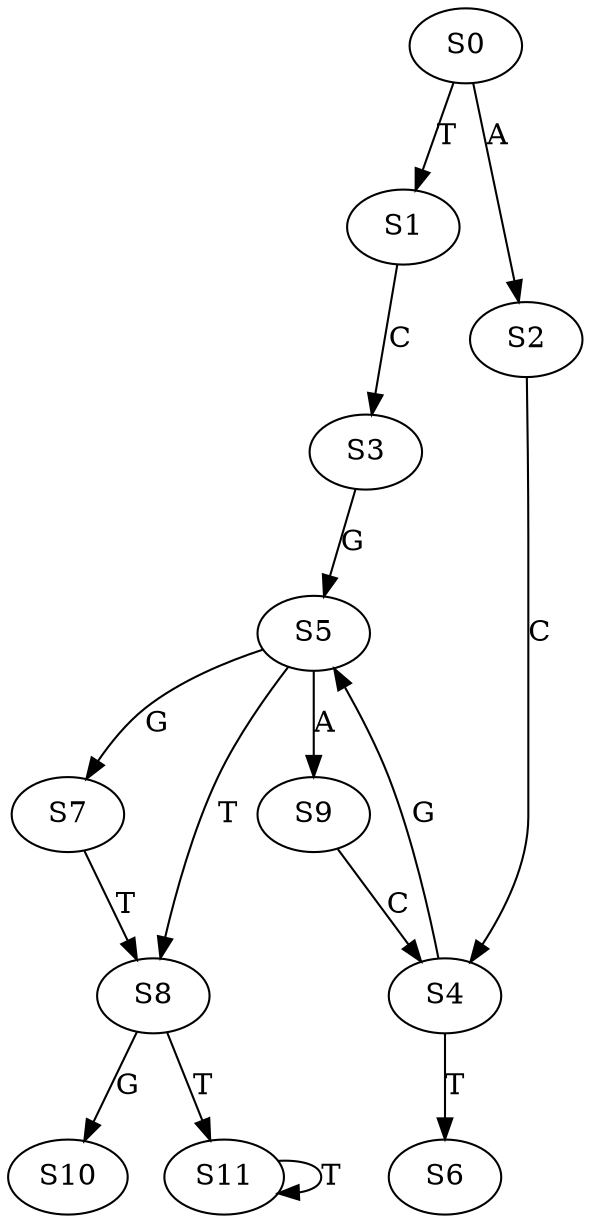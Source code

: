 strict digraph  {
	S0 -> S1 [ label = T ];
	S0 -> S2 [ label = A ];
	S1 -> S3 [ label = C ];
	S2 -> S4 [ label = C ];
	S3 -> S5 [ label = G ];
	S4 -> S6 [ label = T ];
	S4 -> S5 [ label = G ];
	S5 -> S7 [ label = G ];
	S5 -> S8 [ label = T ];
	S5 -> S9 [ label = A ];
	S7 -> S8 [ label = T ];
	S8 -> S10 [ label = G ];
	S8 -> S11 [ label = T ];
	S9 -> S4 [ label = C ];
	S11 -> S11 [ label = T ];
}
